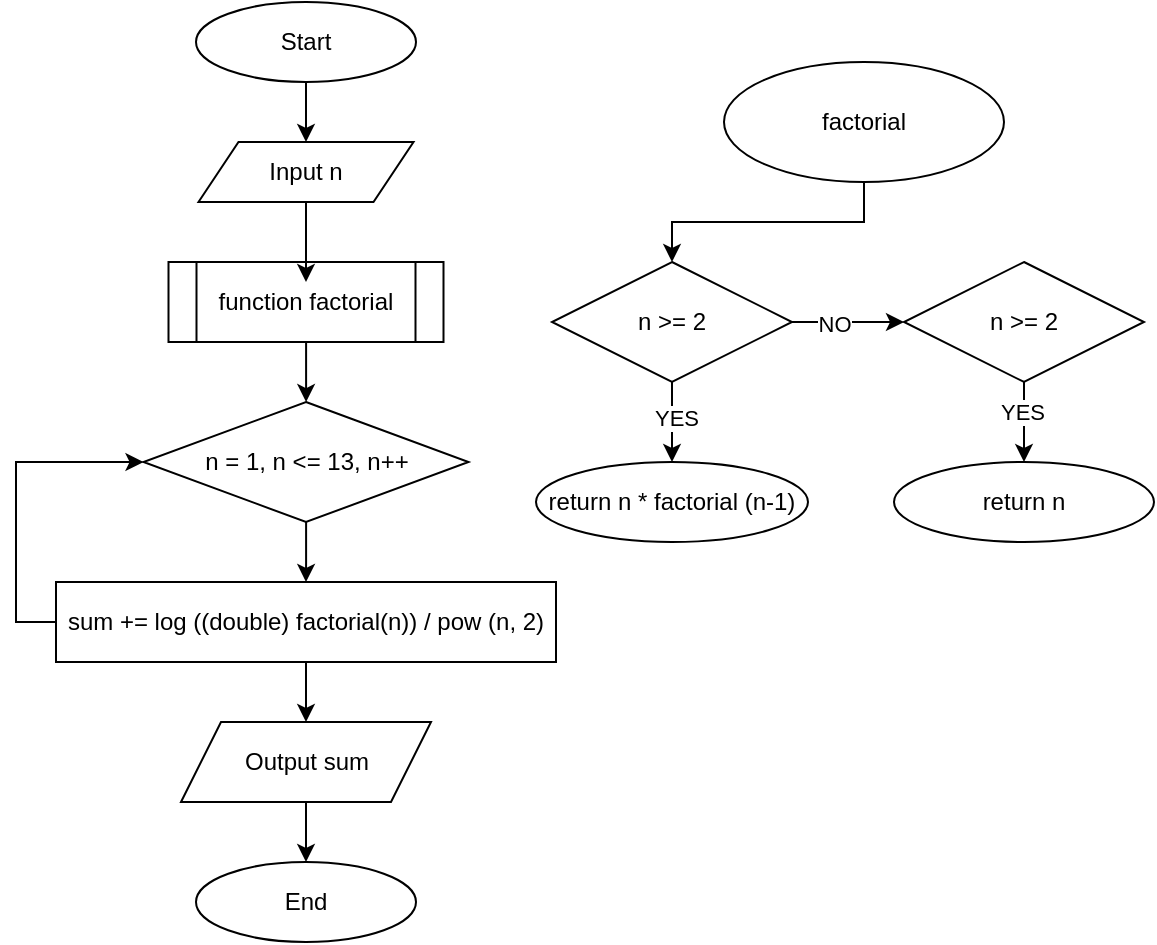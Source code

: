 <mxfile version="24.8.4">
  <diagram name="Сторінка-1" id="AStdyDTmx05A2W5jAg5y">
    <mxGraphModel dx="1384" dy="612" grid="1" gridSize="10" guides="1" tooltips="1" connect="1" arrows="1" fold="1" page="1" pageScale="1" pageWidth="827" pageHeight="1169" math="0" shadow="0">
      <root>
        <mxCell id="0" />
        <mxCell id="1" parent="0" />
        <mxCell id="pNXdlPUKiJ3Dc3GaKAaE-1" value="Start" style="ellipse;whiteSpace=wrap;html=1;" vertex="1" parent="1">
          <mxGeometry x="140" y="30" width="110" height="40" as="geometry" />
        </mxCell>
        <mxCell id="pNXdlPUKiJ3Dc3GaKAaE-2" value="End" style="ellipse;whiteSpace=wrap;html=1;" vertex="1" parent="1">
          <mxGeometry x="140" y="460" width="110" height="40" as="geometry" />
        </mxCell>
        <mxCell id="pNXdlPUKiJ3Dc3GaKAaE-3" value="Input n" style="shape=parallelogram;perimeter=parallelogramPerimeter;whiteSpace=wrap;html=1;fixedSize=1;" vertex="1" parent="1">
          <mxGeometry x="141.25" y="100" width="107.5" height="30" as="geometry" />
        </mxCell>
        <mxCell id="pNXdlPUKiJ3Dc3GaKAaE-5" value="" style="edgeStyle=orthogonalEdgeStyle;rounded=0;orthogonalLoop=1;jettySize=auto;html=1;" edge="1" parent="1" source="pNXdlPUKiJ3Dc3GaKAaE-6" target="pNXdlPUKiJ3Dc3GaKAaE-2">
          <mxGeometry relative="1" as="geometry" />
        </mxCell>
        <mxCell id="pNXdlPUKiJ3Dc3GaKAaE-6" value="Output sum" style="shape=parallelogram;perimeter=parallelogramPerimeter;whiteSpace=wrap;html=1;fixedSize=1;" vertex="1" parent="1">
          <mxGeometry x="132.5" y="390" width="125" height="40" as="geometry" />
        </mxCell>
        <mxCell id="pNXdlPUKiJ3Dc3GaKAaE-27" value="" style="edgeStyle=orthogonalEdgeStyle;rounded=0;orthogonalLoop=1;jettySize=auto;html=1;" edge="1" parent="1" source="pNXdlPUKiJ3Dc3GaKAaE-7" target="pNXdlPUKiJ3Dc3GaKAaE-26">
          <mxGeometry relative="1" as="geometry" />
        </mxCell>
        <mxCell id="pNXdlPUKiJ3Dc3GaKAaE-7" value="function factorial" style="shape=process;whiteSpace=wrap;html=1;backgroundOutline=1;" vertex="1" parent="1">
          <mxGeometry x="126.25" y="160" width="137.5" height="40" as="geometry" />
        </mxCell>
        <mxCell id="pNXdlPUKiJ3Dc3GaKAaE-8" value="" style="endArrow=classic;html=1;rounded=0;exitX=0.5;exitY=1;exitDx=0;exitDy=0;entryX=0.5;entryY=0;entryDx=0;entryDy=0;" edge="1" parent="1" source="pNXdlPUKiJ3Dc3GaKAaE-1" target="pNXdlPUKiJ3Dc3GaKAaE-3">
          <mxGeometry width="50" height="50" relative="1" as="geometry">
            <mxPoint x="300" y="150" as="sourcePoint" />
            <mxPoint x="350" y="100" as="targetPoint" />
          </mxGeometry>
        </mxCell>
        <mxCell id="pNXdlPUKiJ3Dc3GaKAaE-9" value="" style="endArrow=classic;html=1;rounded=0;exitX=0.5;exitY=1;exitDx=0;exitDy=0;entryX=0.5;entryY=0;entryDx=0;entryDy=0;" edge="1" parent="1" source="pNXdlPUKiJ3Dc3GaKAaE-3">
          <mxGeometry width="50" height="50" relative="1" as="geometry">
            <mxPoint x="205" y="80" as="sourcePoint" />
            <mxPoint x="195" y="170" as="targetPoint" />
          </mxGeometry>
        </mxCell>
        <mxCell id="pNXdlPUKiJ3Dc3GaKAaE-33" value="" style="edgeStyle=orthogonalEdgeStyle;rounded=0;orthogonalLoop=1;jettySize=auto;html=1;" edge="1" parent="1" source="pNXdlPUKiJ3Dc3GaKAaE-12" target="pNXdlPUKiJ3Dc3GaKAaE-14">
          <mxGeometry relative="1" as="geometry" />
        </mxCell>
        <mxCell id="pNXdlPUKiJ3Dc3GaKAaE-12" value="factorial" style="ellipse;whiteSpace=wrap;html=1;" vertex="1" parent="1">
          <mxGeometry x="404" y="60" width="140" height="60" as="geometry" />
        </mxCell>
        <mxCell id="pNXdlPUKiJ3Dc3GaKAaE-34" value="" style="edgeStyle=orthogonalEdgeStyle;rounded=0;orthogonalLoop=1;jettySize=auto;html=1;" edge="1" parent="1" source="pNXdlPUKiJ3Dc3GaKAaE-14" target="pNXdlPUKiJ3Dc3GaKAaE-32">
          <mxGeometry relative="1" as="geometry" />
        </mxCell>
        <mxCell id="pNXdlPUKiJ3Dc3GaKAaE-35" value="NO" style="edgeLabel;html=1;align=center;verticalAlign=middle;resizable=0;points=[];" vertex="1" connectable="0" parent="pNXdlPUKiJ3Dc3GaKAaE-34">
          <mxGeometry x="-0.266" y="-1" relative="1" as="geometry">
            <mxPoint as="offset" />
          </mxGeometry>
        </mxCell>
        <mxCell id="pNXdlPUKiJ3Dc3GaKAaE-38" value="" style="edgeStyle=orthogonalEdgeStyle;rounded=0;orthogonalLoop=1;jettySize=auto;html=1;" edge="1" parent="1" source="pNXdlPUKiJ3Dc3GaKAaE-14" target="pNXdlPUKiJ3Dc3GaKAaE-17">
          <mxGeometry relative="1" as="geometry" />
        </mxCell>
        <mxCell id="pNXdlPUKiJ3Dc3GaKAaE-40" value="YES" style="edgeLabel;html=1;align=center;verticalAlign=middle;resizable=0;points=[];" vertex="1" connectable="0" parent="pNXdlPUKiJ3Dc3GaKAaE-38">
          <mxGeometry x="-0.136" y="2" relative="1" as="geometry">
            <mxPoint as="offset" />
          </mxGeometry>
        </mxCell>
        <mxCell id="pNXdlPUKiJ3Dc3GaKAaE-14" value="n &amp;gt;= 2" style="rhombus;whiteSpace=wrap;html=1;labelBackgroundColor=none;" vertex="1" parent="1">
          <mxGeometry x="318" y="160" width="120" height="60" as="geometry" />
        </mxCell>
        <mxCell id="pNXdlPUKiJ3Dc3GaKAaE-17" value="return n * factorial (n-1)" style="ellipse;whiteSpace=wrap;html=1;" vertex="1" parent="1">
          <mxGeometry x="310" y="260" width="136" height="40" as="geometry" />
        </mxCell>
        <mxCell id="pNXdlPUKiJ3Dc3GaKAaE-29" value="" style="edgeStyle=orthogonalEdgeStyle;rounded=0;orthogonalLoop=1;jettySize=auto;html=1;" edge="1" parent="1" source="pNXdlPUKiJ3Dc3GaKAaE-26" target="pNXdlPUKiJ3Dc3GaKAaE-28">
          <mxGeometry relative="1" as="geometry" />
        </mxCell>
        <mxCell id="pNXdlPUKiJ3Dc3GaKAaE-26" value="n = 1, n &amp;lt;= 13, n++" style="rhombus;whiteSpace=wrap;html=1;" vertex="1" parent="1">
          <mxGeometry x="113.75" y="230" width="162.5" height="60" as="geometry" />
        </mxCell>
        <mxCell id="pNXdlPUKiJ3Dc3GaKAaE-30" value="" style="edgeStyle=orthogonalEdgeStyle;rounded=0;orthogonalLoop=1;jettySize=auto;html=1;" edge="1" parent="1" source="pNXdlPUKiJ3Dc3GaKAaE-28" target="pNXdlPUKiJ3Dc3GaKAaE-6">
          <mxGeometry relative="1" as="geometry" />
        </mxCell>
        <mxCell id="pNXdlPUKiJ3Dc3GaKAaE-28" value="sum += log ((double) factorial(n)) / pow (n, 2)" style="rounded=0;whiteSpace=wrap;html=1;" vertex="1" parent="1">
          <mxGeometry x="70" y="320" width="250" height="40" as="geometry" />
        </mxCell>
        <mxCell id="pNXdlPUKiJ3Dc3GaKAaE-31" value="" style="endArrow=classic;html=1;rounded=0;exitX=0;exitY=0.5;exitDx=0;exitDy=0;entryX=0;entryY=0.5;entryDx=0;entryDy=0;" edge="1" parent="1" source="pNXdlPUKiJ3Dc3GaKAaE-28" target="pNXdlPUKiJ3Dc3GaKAaE-26">
          <mxGeometry width="50" height="50" relative="1" as="geometry">
            <mxPoint x="370" y="310" as="sourcePoint" />
            <mxPoint x="420" y="260" as="targetPoint" />
            <Array as="points">
              <mxPoint x="50" y="340" />
              <mxPoint x="50" y="260" />
            </Array>
          </mxGeometry>
        </mxCell>
        <mxCell id="pNXdlPUKiJ3Dc3GaKAaE-39" value="" style="edgeStyle=orthogonalEdgeStyle;rounded=0;orthogonalLoop=1;jettySize=auto;html=1;" edge="1" parent="1" source="pNXdlPUKiJ3Dc3GaKAaE-32" target="pNXdlPUKiJ3Dc3GaKAaE-37">
          <mxGeometry relative="1" as="geometry" />
        </mxCell>
        <mxCell id="pNXdlPUKiJ3Dc3GaKAaE-41" value="YES" style="edgeLabel;html=1;align=center;verticalAlign=middle;resizable=0;points=[];" vertex="1" connectable="0" parent="pNXdlPUKiJ3Dc3GaKAaE-39">
          <mxGeometry x="-0.261" y="-1" relative="1" as="geometry">
            <mxPoint as="offset" />
          </mxGeometry>
        </mxCell>
        <mxCell id="pNXdlPUKiJ3Dc3GaKAaE-32" value="n &amp;gt;= 2" style="rhombus;whiteSpace=wrap;html=1;labelBackgroundColor=none;" vertex="1" parent="1">
          <mxGeometry x="494" y="160" width="120" height="60" as="geometry" />
        </mxCell>
        <mxCell id="pNXdlPUKiJ3Dc3GaKAaE-37" value="return n" style="ellipse;whiteSpace=wrap;html=1;" vertex="1" parent="1">
          <mxGeometry x="489" y="260" width="130" height="40" as="geometry" />
        </mxCell>
      </root>
    </mxGraphModel>
  </diagram>
</mxfile>
